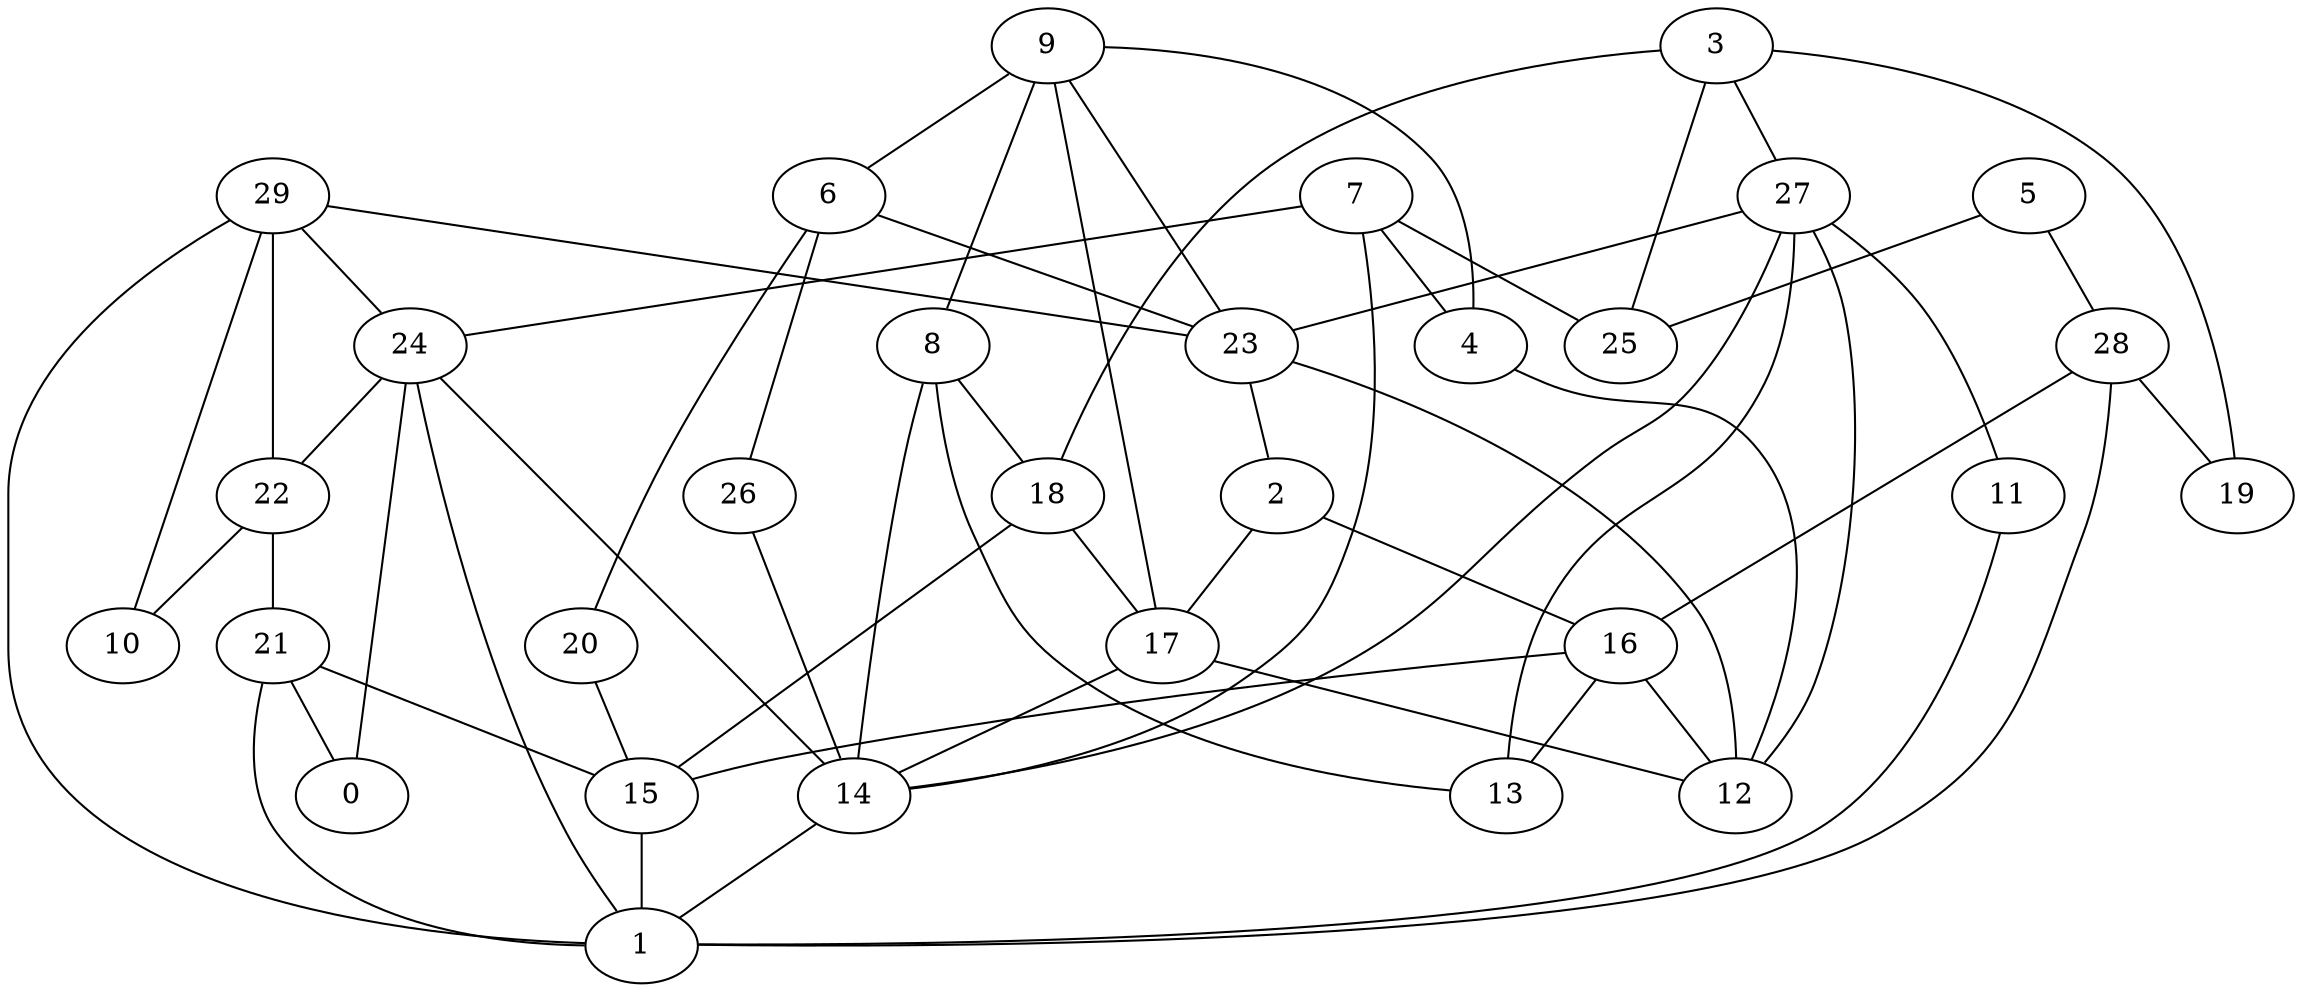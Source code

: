 digraph GG_graph {

subgraph G_graph {
edge [color = black]
"4" -> "12" [dir = none]
"8" -> "18" [dir = none]
"8" -> "14" [dir = none]
"22" -> "21" [dir = none]
"22" -> "10" [dir = none]
"9" -> "6" [dir = none]
"9" -> "4" [dir = none]
"9" -> "23" [dir = none]
"9" -> "17" [dir = none]
"9" -> "8" [dir = none]
"24" -> "22" [dir = none]
"24" -> "14" [dir = none]
"24" -> "0" [dir = none]
"24" -> "1" [dir = none]
"11" -> "1" [dir = none]
"18" -> "17" [dir = none]
"18" -> "15" [dir = none]
"28" -> "19" [dir = none]
"28" -> "16" [dir = none]
"28" -> "1" [dir = none]
"17" -> "14" [dir = none]
"17" -> "12" [dir = none]
"29" -> "1" [dir = none]
"29" -> "24" [dir = none]
"29" -> "23" [dir = none]
"29" -> "22" [dir = none]
"29" -> "10" [dir = none]
"15" -> "1" [dir = none]
"16" -> "15" [dir = none]
"16" -> "12" [dir = none]
"16" -> "13" [dir = none]
"3" -> "27" [dir = none]
"3" -> "18" [dir = none]
"3" -> "19" [dir = none]
"3" -> "25" [dir = none]
"6" -> "26" [dir = none]
"6" -> "23" [dir = none]
"6" -> "20" [dir = none]
"7" -> "25" [dir = none]
"7" -> "14" [dir = none]
"7" -> "24" [dir = none]
"7" -> "4" [dir = none]
"27" -> "11" [dir = none]
"27" -> "13" [dir = none]
"27" -> "23" [dir = none]
"27" -> "12" [dir = none]
"20" -> "15" [dir = none]
"21" -> "1" [dir = none]
"21" -> "0" [dir = none]
"21" -> "15" [dir = none]
"23" -> "12" [dir = none]
"23" -> "2" [dir = none]
"14" -> "1" [dir = none]
"26" -> "14" [dir = none]
"5" -> "25" [dir = none]
"5" -> "28" [dir = none]
"2" -> "17" [dir = none]
"2" -> "16" [dir = none]
"8" -> "13" [dir = none]
"27" -> "14" [dir = none]
}

}
